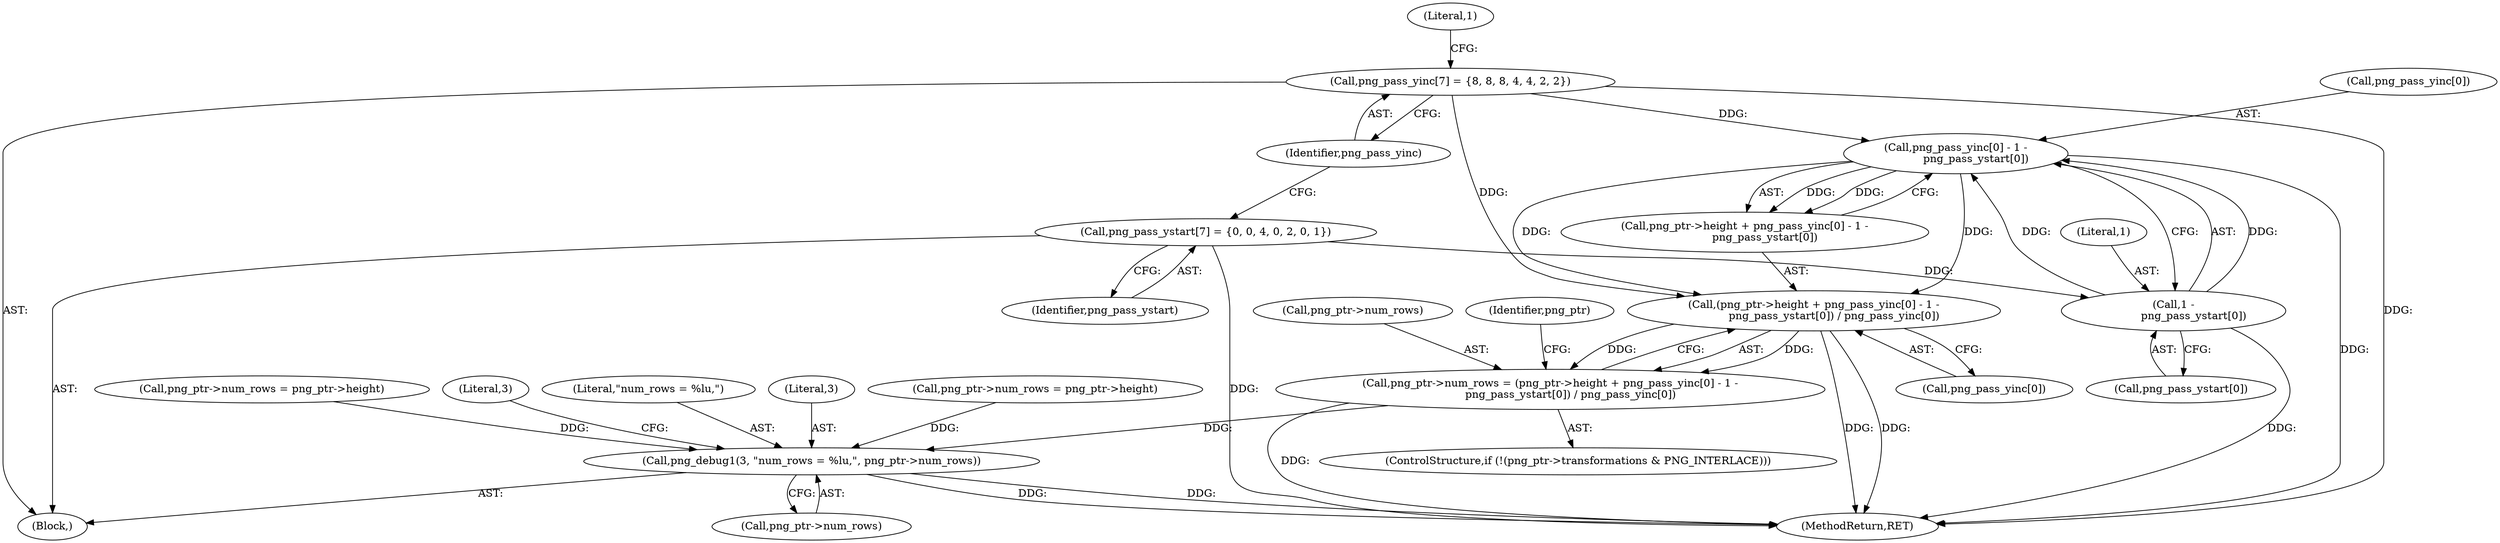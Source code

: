 digraph "0_Chrome_7f3d85b096f66870a15b37c2f40b219b2e292693_19@array" {
"1000153" [label="(Call,(png_ptr->height + png_pass_yinc[0] - 1 -\n            png_pass_ystart[0]) / png_pass_yinc[0])"];
"1000158" [label="(Call,png_pass_yinc[0] - 1 -\n            png_pass_ystart[0])"];
"1000121" [label="(Call,png_pass_yinc[7] = {8, 8, 8, 4, 4, 2, 2})"];
"1000162" [label="(Call,1 -\n            png_pass_ystart[0])"];
"1000118" [label="(Call,png_pass_ystart[7] = {0, 0, 4, 0, 2, 0, 1})"];
"1000149" [label="(Call,png_ptr->num_rows = (png_ptr->height + png_pass_yinc[0] - 1 -\n            png_pass_ystart[0]) / png_pass_yinc[0])"];
"1000628" [label="(Call,png_debug1(3, \"num_rows = %lu,\", png_ptr->num_rows))"];
"1000154" [label="(Call,png_ptr->height + png_pass_yinc[0] - 1 -\n            png_pass_ystart[0])"];
"1000180" [label="(Identifier,png_ptr)"];
"1000162" [label="(Call,1 -\n            png_pass_ystart[0])"];
"1000142" [label="(ControlStructure,if (!(png_ptr->transformations & PNG_INTERLACE)))"];
"1000119" [label="(Identifier,png_pass_ystart)"];
"1000153" [label="(Call,(png_ptr->height + png_pass_yinc[0] - 1 -\n            png_pass_ystart[0]) / png_pass_yinc[0])"];
"1000110" [label="(Block,)"];
"1000163" [label="(Literal,1)"];
"1000118" [label="(Call,png_pass_ystart[7] = {0, 0, 4, 0, 2, 0, 1})"];
"1000150" [label="(Call,png_ptr->num_rows)"];
"1000630" [label="(Literal,\"num_rows = %lu,\")"];
"1000164" [label="(Call,png_pass_ystart[0])"];
"1000628" [label="(Call,png_debug1(3, \"num_rows = %lu,\", png_ptr->num_rows))"];
"1000657" [label="(MethodReturn,RET)"];
"1000149" [label="(Call,png_ptr->num_rows = (png_ptr->height + png_pass_yinc[0] - 1 -\n            png_pass_ystart[0]) / png_pass_yinc[0])"];
"1000629" [label="(Literal,3)"];
"1000122" [label="(Identifier,png_pass_yinc)"];
"1000207" [label="(Call,png_ptr->num_rows = png_ptr->height)"];
"1000126" [label="(Literal,1)"];
"1000158" [label="(Call,png_pass_yinc[0] - 1 -\n            png_pass_ystart[0])"];
"1000167" [label="(Call,png_pass_yinc[0])"];
"1000171" [label="(Call,png_ptr->num_rows = png_ptr->height)"];
"1000159" [label="(Call,png_pass_yinc[0])"];
"1000121" [label="(Call,png_pass_yinc[7] = {8, 8, 8, 4, 4, 2, 2})"];
"1000631" [label="(Call,png_ptr->num_rows)"];
"1000635" [label="(Literal,3)"];
"1000153" -> "1000149"  [label="AST: "];
"1000153" -> "1000167"  [label="CFG: "];
"1000154" -> "1000153"  [label="AST: "];
"1000167" -> "1000153"  [label="AST: "];
"1000149" -> "1000153"  [label="CFG: "];
"1000153" -> "1000657"  [label="DDG: "];
"1000153" -> "1000657"  [label="DDG: "];
"1000153" -> "1000149"  [label="DDG: "];
"1000153" -> "1000149"  [label="DDG: "];
"1000158" -> "1000153"  [label="DDG: "];
"1000158" -> "1000153"  [label="DDG: "];
"1000121" -> "1000153"  [label="DDG: "];
"1000158" -> "1000154"  [label="AST: "];
"1000158" -> "1000162"  [label="CFG: "];
"1000159" -> "1000158"  [label="AST: "];
"1000162" -> "1000158"  [label="AST: "];
"1000154" -> "1000158"  [label="CFG: "];
"1000158" -> "1000657"  [label="DDG: "];
"1000158" -> "1000154"  [label="DDG: "];
"1000158" -> "1000154"  [label="DDG: "];
"1000121" -> "1000158"  [label="DDG: "];
"1000162" -> "1000158"  [label="DDG: "];
"1000162" -> "1000158"  [label="DDG: "];
"1000121" -> "1000110"  [label="AST: "];
"1000121" -> "1000122"  [label="CFG: "];
"1000122" -> "1000121"  [label="AST: "];
"1000126" -> "1000121"  [label="CFG: "];
"1000121" -> "1000657"  [label="DDG: "];
"1000162" -> "1000164"  [label="CFG: "];
"1000163" -> "1000162"  [label="AST: "];
"1000164" -> "1000162"  [label="AST: "];
"1000162" -> "1000657"  [label="DDG: "];
"1000118" -> "1000162"  [label="DDG: "];
"1000118" -> "1000110"  [label="AST: "];
"1000118" -> "1000119"  [label="CFG: "];
"1000119" -> "1000118"  [label="AST: "];
"1000122" -> "1000118"  [label="CFG: "];
"1000118" -> "1000657"  [label="DDG: "];
"1000149" -> "1000142"  [label="AST: "];
"1000150" -> "1000149"  [label="AST: "];
"1000180" -> "1000149"  [label="CFG: "];
"1000149" -> "1000657"  [label="DDG: "];
"1000149" -> "1000628"  [label="DDG: "];
"1000628" -> "1000110"  [label="AST: "];
"1000628" -> "1000631"  [label="CFG: "];
"1000629" -> "1000628"  [label="AST: "];
"1000630" -> "1000628"  [label="AST: "];
"1000631" -> "1000628"  [label="AST: "];
"1000635" -> "1000628"  [label="CFG: "];
"1000628" -> "1000657"  [label="DDG: "];
"1000628" -> "1000657"  [label="DDG: "];
"1000171" -> "1000628"  [label="DDG: "];
"1000207" -> "1000628"  [label="DDG: "];
}
